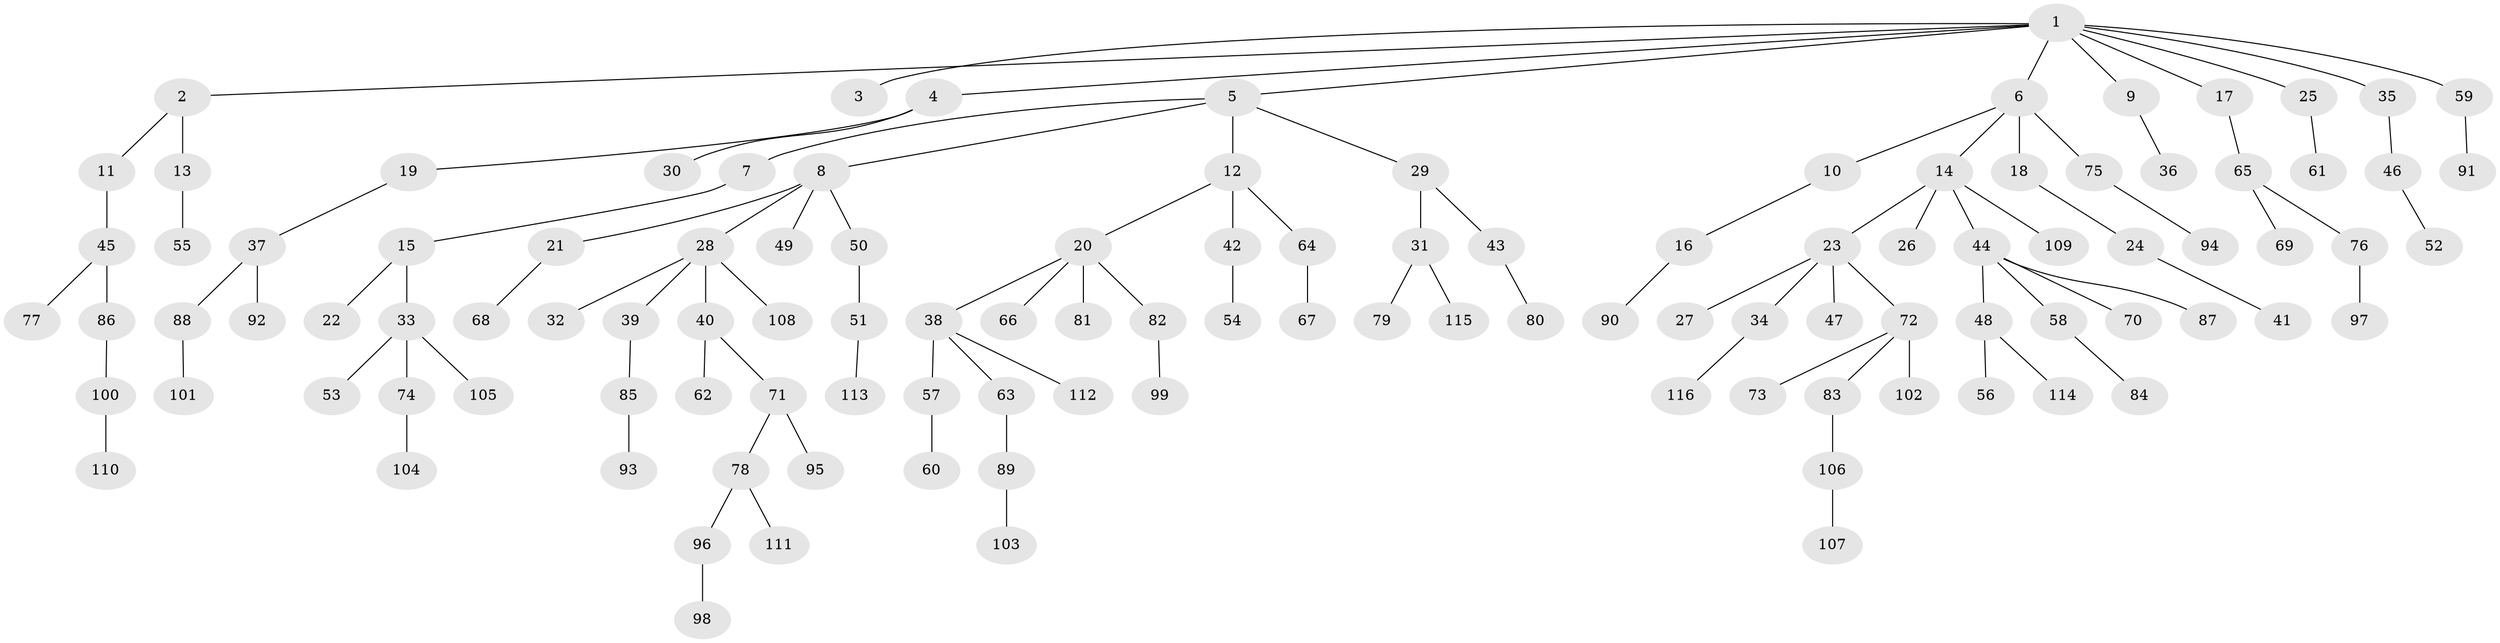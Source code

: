 // Generated by graph-tools (version 1.1) at 2025/36/03/09/25 02:36:39]
// undirected, 116 vertices, 115 edges
graph export_dot {
graph [start="1"]
  node [color=gray90,style=filled];
  1;
  2;
  3;
  4;
  5;
  6;
  7;
  8;
  9;
  10;
  11;
  12;
  13;
  14;
  15;
  16;
  17;
  18;
  19;
  20;
  21;
  22;
  23;
  24;
  25;
  26;
  27;
  28;
  29;
  30;
  31;
  32;
  33;
  34;
  35;
  36;
  37;
  38;
  39;
  40;
  41;
  42;
  43;
  44;
  45;
  46;
  47;
  48;
  49;
  50;
  51;
  52;
  53;
  54;
  55;
  56;
  57;
  58;
  59;
  60;
  61;
  62;
  63;
  64;
  65;
  66;
  67;
  68;
  69;
  70;
  71;
  72;
  73;
  74;
  75;
  76;
  77;
  78;
  79;
  80;
  81;
  82;
  83;
  84;
  85;
  86;
  87;
  88;
  89;
  90;
  91;
  92;
  93;
  94;
  95;
  96;
  97;
  98;
  99;
  100;
  101;
  102;
  103;
  104;
  105;
  106;
  107;
  108;
  109;
  110;
  111;
  112;
  113;
  114;
  115;
  116;
  1 -- 2;
  1 -- 3;
  1 -- 4;
  1 -- 5;
  1 -- 6;
  1 -- 9;
  1 -- 17;
  1 -- 25;
  1 -- 35;
  1 -- 59;
  2 -- 11;
  2 -- 13;
  4 -- 19;
  4 -- 30;
  5 -- 7;
  5 -- 8;
  5 -- 12;
  5 -- 29;
  6 -- 10;
  6 -- 14;
  6 -- 18;
  6 -- 75;
  7 -- 15;
  8 -- 21;
  8 -- 28;
  8 -- 49;
  8 -- 50;
  9 -- 36;
  10 -- 16;
  11 -- 45;
  12 -- 20;
  12 -- 42;
  12 -- 64;
  13 -- 55;
  14 -- 23;
  14 -- 26;
  14 -- 44;
  14 -- 109;
  15 -- 22;
  15 -- 33;
  16 -- 90;
  17 -- 65;
  18 -- 24;
  19 -- 37;
  20 -- 38;
  20 -- 66;
  20 -- 81;
  20 -- 82;
  21 -- 68;
  23 -- 27;
  23 -- 34;
  23 -- 47;
  23 -- 72;
  24 -- 41;
  25 -- 61;
  28 -- 32;
  28 -- 39;
  28 -- 40;
  28 -- 108;
  29 -- 31;
  29 -- 43;
  31 -- 79;
  31 -- 115;
  33 -- 53;
  33 -- 74;
  33 -- 105;
  34 -- 116;
  35 -- 46;
  37 -- 88;
  37 -- 92;
  38 -- 57;
  38 -- 63;
  38 -- 112;
  39 -- 85;
  40 -- 62;
  40 -- 71;
  42 -- 54;
  43 -- 80;
  44 -- 48;
  44 -- 58;
  44 -- 70;
  44 -- 87;
  45 -- 77;
  45 -- 86;
  46 -- 52;
  48 -- 56;
  48 -- 114;
  50 -- 51;
  51 -- 113;
  57 -- 60;
  58 -- 84;
  59 -- 91;
  63 -- 89;
  64 -- 67;
  65 -- 69;
  65 -- 76;
  71 -- 78;
  71 -- 95;
  72 -- 73;
  72 -- 83;
  72 -- 102;
  74 -- 104;
  75 -- 94;
  76 -- 97;
  78 -- 96;
  78 -- 111;
  82 -- 99;
  83 -- 106;
  85 -- 93;
  86 -- 100;
  88 -- 101;
  89 -- 103;
  96 -- 98;
  100 -- 110;
  106 -- 107;
}
